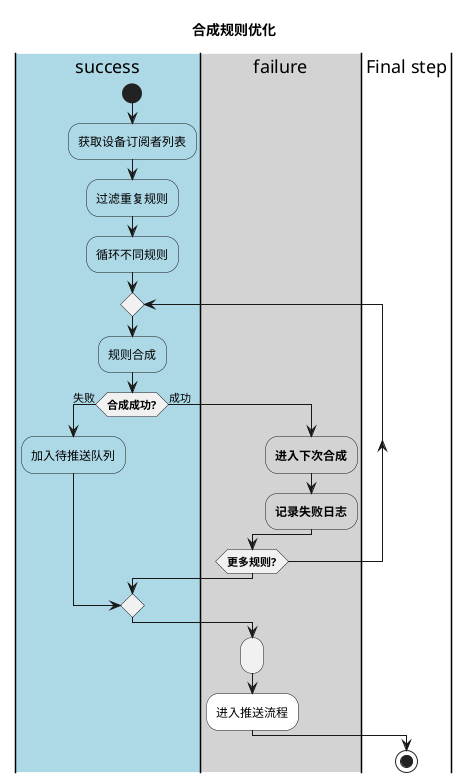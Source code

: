 @startuml
' more syntax see https://plantuml.com/zh/class-diagram
title 合成规则优化

|#lightblue|success|
start
    #lightblue:获取设备订阅者列表;
    #lightblue:过滤重复规则;
    #lightblue:循环不同规则;

    repeat
    #lightblue:规则合成;
    if (**合成成功?**) is (失败) then
        #lightblue:加入待推送队列;
        break
    else (成功)
        |#lightgray|failure|
        #lightgray:**进入下次合成**;
        #lightgray:**记录失败日志**;
    endif

    repeat while (**更多规则?**)
    :;
    #white:进入推送流程;
    |Final step|
stop
@enduml
